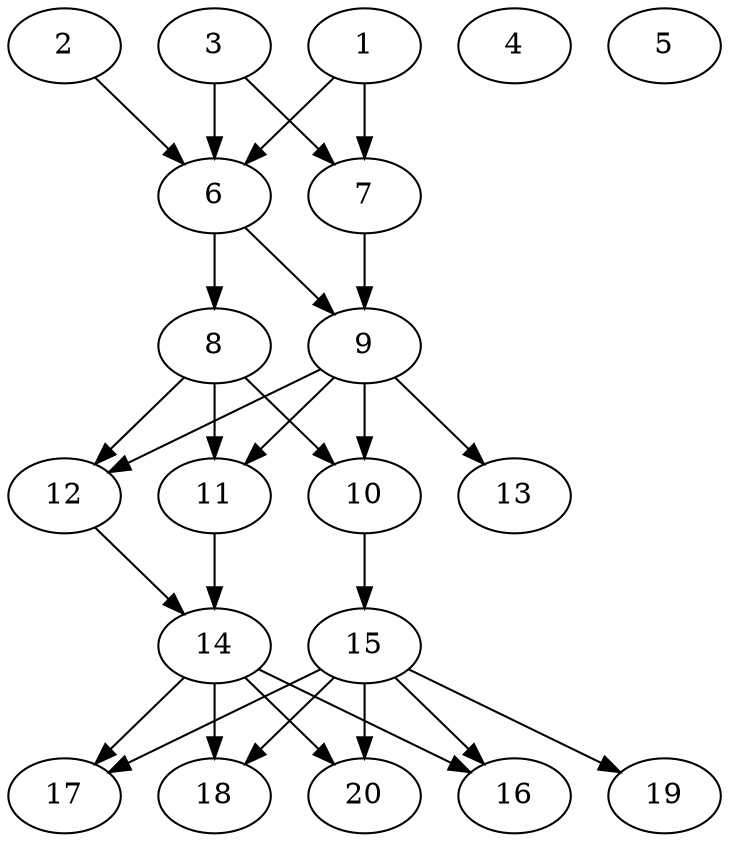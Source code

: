 // DAG automatically generated by daggen at Tue Jul 23 14:31:37 2019
// ./daggen --dot -n 20 --ccr 0.5 --fat 0.5 --regular 0.5 --density 0.8 --mindata 5242880 --maxdata 52428800 
digraph G {
  1 [size="71753728", alpha="0.10", expect_size="35876864"] 
  1 -> 6 [size ="35876864"]
  1 -> 7 [size ="35876864"]
  2 [size="90765312", alpha="0.06", expect_size="45382656"] 
  2 -> 6 [size ="45382656"]
  3 [size="75618304", alpha="0.14", expect_size="37809152"] 
  3 -> 6 [size ="37809152"]
  3 -> 7 [size ="37809152"]
  4 [size="91443200", alpha="0.09", expect_size="45721600"] 
  5 [size="55717888", alpha="0.13", expect_size="27858944"] 
  6 [size="22816768", alpha="0.09", expect_size="11408384"] 
  6 -> 8 [size ="11408384"]
  6 -> 9 [size ="11408384"]
  7 [size="32241664", alpha="0.19", expect_size="16120832"] 
  7 -> 9 [size ="16120832"]
  8 [size="26284032", alpha="0.13", expect_size="13142016"] 
  8 -> 10 [size ="13142016"]
  8 -> 11 [size ="13142016"]
  8 -> 12 [size ="13142016"]
  9 [size="62574592", alpha="0.13", expect_size="31287296"] 
  9 -> 10 [size ="31287296"]
  9 -> 11 [size ="31287296"]
  9 -> 12 [size ="31287296"]
  9 -> 13 [size ="31287296"]
  10 [size="77099008", alpha="0.17", expect_size="38549504"] 
  10 -> 15 [size ="38549504"]
  11 [size="57526272", alpha="0.14", expect_size="28763136"] 
  11 -> 14 [size ="28763136"]
  12 [size="11601920", alpha="0.19", expect_size="5800960"] 
  12 -> 14 [size ="5800960"]
  13 [size="40435712", alpha="0.02", expect_size="20217856"] 
  14 [size="12509184", alpha="0.11", expect_size="6254592"] 
  14 -> 16 [size ="6254592"]
  14 -> 17 [size ="6254592"]
  14 -> 18 [size ="6254592"]
  14 -> 20 [size ="6254592"]
  15 [size="54601728", alpha="0.04", expect_size="27300864"] 
  15 -> 16 [size ="27300864"]
  15 -> 17 [size ="27300864"]
  15 -> 18 [size ="27300864"]
  15 -> 19 [size ="27300864"]
  15 -> 20 [size ="27300864"]
  16 [size="21800960", alpha="0.14", expect_size="10900480"] 
  17 [size="65873920", alpha="0.17", expect_size="32936960"] 
  18 [size="62185472", alpha="0.03", expect_size="31092736"] 
  19 [size="26929152", alpha="0.07", expect_size="13464576"] 
  20 [size="87695360", alpha="0.05", expect_size="43847680"] 
}
